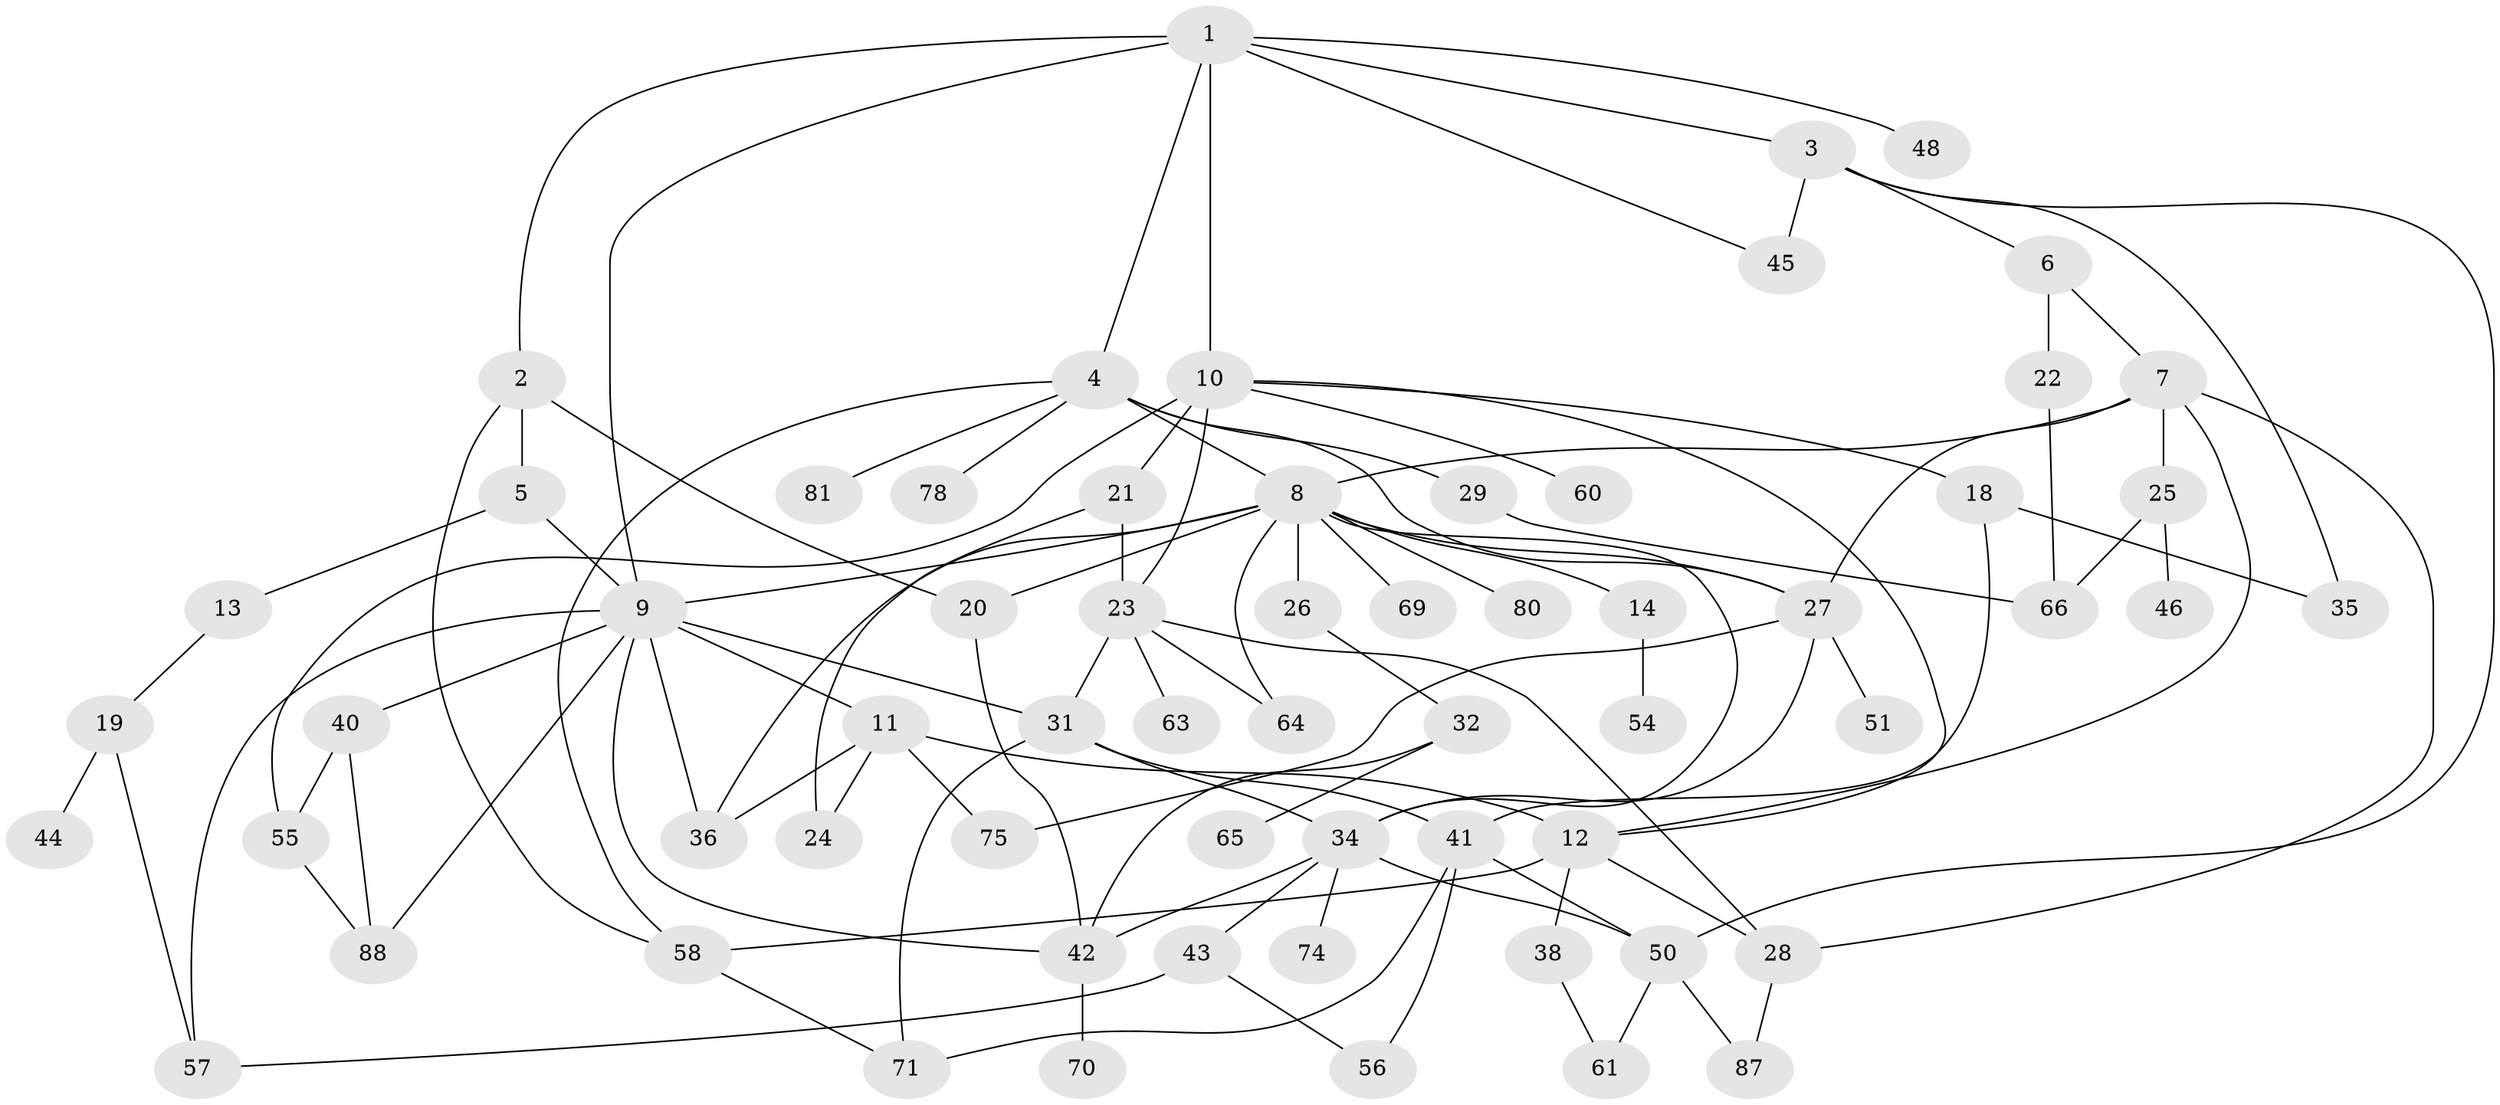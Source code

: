 // original degree distribution, {8: 0.01098901098901099, 4: 0.13186813186813187, 5: 0.12087912087912088, 7: 0.02197802197802198, 3: 0.21978021978021978, 6: 0.03296703296703297, 2: 0.27472527472527475, 1: 0.18681318681318682}
// Generated by graph-tools (version 1.1) at 2025/16/03/04/25 18:16:50]
// undirected, 63 vertices, 103 edges
graph export_dot {
graph [start="1"]
  node [color=gray90,style=filled];
  1;
  2;
  3;
  4;
  5 [super="+15"];
  6 [super="+17"];
  7;
  8 [super="+52+16"];
  9 [super="+82+30"];
  10 [super="+68+33"];
  11;
  12;
  13;
  14;
  18;
  19;
  20;
  21;
  22;
  23 [super="+49+59"];
  24;
  25;
  26;
  27 [super="+37"];
  28;
  29;
  31;
  32;
  34 [super="+39"];
  35;
  36 [super="+62"];
  38;
  40;
  41 [super="+76"];
  42 [super="+53"];
  43 [super="+85+47+73"];
  44;
  45;
  46;
  48;
  50 [super="+79"];
  51 [super="+86"];
  54;
  55;
  56;
  57;
  58 [super="+91"];
  60;
  61;
  63;
  64 [super="+77"];
  65;
  66;
  69;
  70 [super="+72"];
  71 [super="+83"];
  74;
  75;
  78;
  80;
  81;
  87;
  88 [super="+90"];
  1 -- 2;
  1 -- 3;
  1 -- 4;
  1 -- 9;
  1 -- 10 [weight=2];
  1 -- 48;
  1 -- 45;
  2 -- 5;
  2 -- 20;
  2 -- 58;
  3 -- 6;
  3 -- 45;
  3 -- 35;
  3 -- 50;
  4 -- 8;
  4 -- 29;
  4 -- 78;
  4 -- 81;
  4 -- 58;
  4 -- 27;
  5 -- 13;
  5 -- 9;
  6 -- 7;
  6 -- 22;
  7 -- 25;
  7 -- 28;
  7 -- 12;
  7 -- 8;
  7 -- 27;
  8 -- 14;
  8 -- 26;
  8 -- 36;
  8 -- 80;
  8 -- 20;
  8 -- 69;
  8 -- 64;
  8 -- 9;
  8 -- 27;
  8 -- 34;
  9 -- 11;
  9 -- 57;
  9 -- 36;
  9 -- 88;
  9 -- 40;
  9 -- 31;
  9 -- 42;
  10 -- 18;
  10 -- 21 [weight=2];
  10 -- 12;
  10 -- 55;
  10 -- 23 [weight=2];
  10 -- 60;
  11 -- 12;
  11 -- 24;
  11 -- 36;
  11 -- 75;
  12 -- 28;
  12 -- 38;
  12 -- 58;
  13 -- 19;
  14 -- 54;
  18 -- 35;
  18 -- 41;
  19 -- 44;
  19 -- 57;
  20 -- 42;
  21 -- 23;
  21 -- 24;
  22 -- 66;
  23 -- 28;
  23 -- 63;
  23 -- 31;
  23 -- 64;
  25 -- 46;
  25 -- 66;
  26 -- 32;
  27 -- 51 [weight=2];
  27 -- 75;
  27 -- 34;
  28 -- 87;
  29 -- 66;
  31 -- 34;
  31 -- 41;
  31 -- 71;
  32 -- 65;
  32 -- 42;
  34 -- 43;
  34 -- 74;
  34 -- 50;
  34 -- 42;
  38 -- 61;
  40 -- 55;
  40 -- 88;
  41 -- 50;
  41 -- 56;
  41 -- 71;
  42 -- 70;
  43 -- 56;
  43 -- 57;
  50 -- 87;
  50 -- 61;
  55 -- 88;
  58 -- 71;
}

